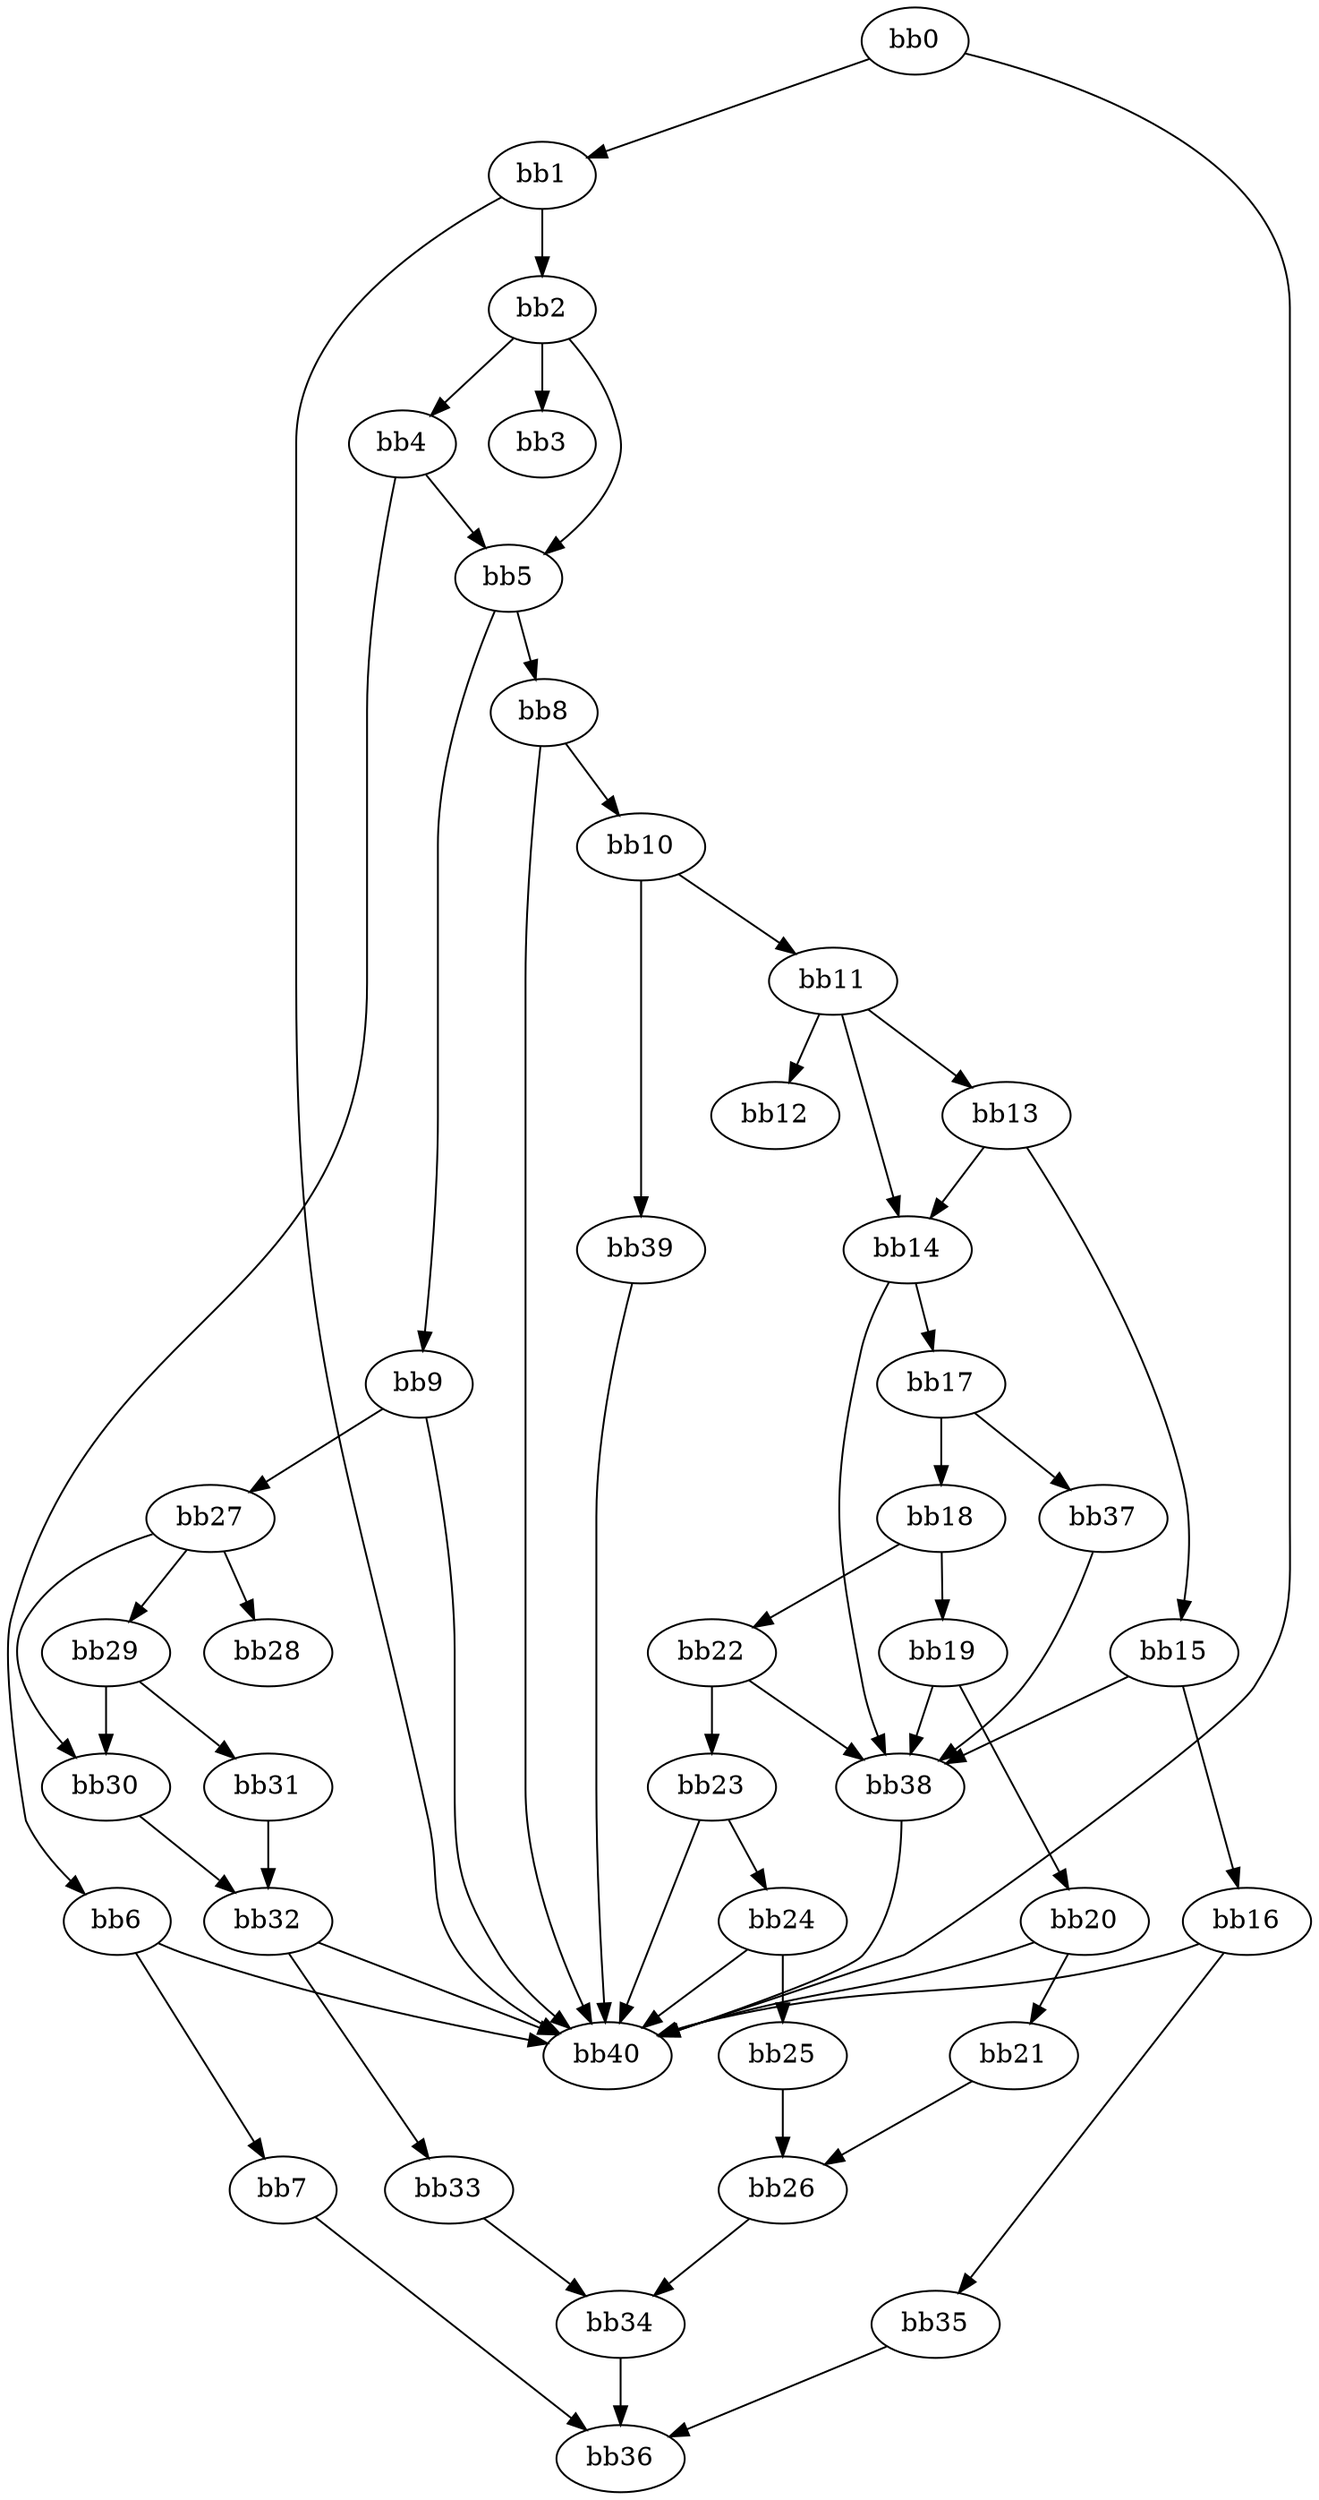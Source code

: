 digraph {
    0 [ label = "bb0\l" ]
    1 [ label = "bb1\l" ]
    2 [ label = "bb2\l" ]
    3 [ label = "bb3\l" ]
    4 [ label = "bb4\l" ]
    5 [ label = "bb5\l" ]
    6 [ label = "bb6\l" ]
    7 [ label = "bb7\l" ]
    8 [ label = "bb8\l" ]
    9 [ label = "bb9\l" ]
    10 [ label = "bb10\l" ]
    11 [ label = "bb11\l" ]
    12 [ label = "bb12\l" ]
    13 [ label = "bb13\l" ]
    14 [ label = "bb14\l" ]
    15 [ label = "bb15\l" ]
    16 [ label = "bb16\l" ]
    17 [ label = "bb17\l" ]
    18 [ label = "bb18\l" ]
    19 [ label = "bb19\l" ]
    20 [ label = "bb20\l" ]
    21 [ label = "bb21\l" ]
    22 [ label = "bb22\l" ]
    23 [ label = "bb23\l" ]
    24 [ label = "bb24\l" ]
    25 [ label = "bb25\l" ]
    26 [ label = "bb26\l" ]
    27 [ label = "bb27\l" ]
    28 [ label = "bb28\l" ]
    29 [ label = "bb29\l" ]
    30 [ label = "bb30\l" ]
    31 [ label = "bb31\l" ]
    32 [ label = "bb32\l" ]
    33 [ label = "bb33\l" ]
    34 [ label = "bb34\l" ]
    35 [ label = "bb35\l" ]
    36 [ label = "bb36\l" ]
    37 [ label = "bb37\l" ]
    38 [ label = "bb38\l" ]
    39 [ label = "bb39\l" ]
    40 [ label = "bb40\l" ]
    0 -> 1 [ ]
    0 -> 40 [ ]
    1 -> 2 [ ]
    1 -> 40 [ ]
    2 -> 3 [ ]
    2 -> 4 [ ]
    2 -> 5 [ ]
    4 -> 5 [ ]
    4 -> 6 [ ]
    5 -> 8 [ ]
    5 -> 9 [ ]
    6 -> 7 [ ]
    6 -> 40 [ ]
    7 -> 36 [ ]
    8 -> 10 [ ]
    8 -> 40 [ ]
    9 -> 27 [ ]
    9 -> 40 [ ]
    10 -> 11 [ ]
    10 -> 39 [ ]
    11 -> 12 [ ]
    11 -> 13 [ ]
    11 -> 14 [ ]
    13 -> 14 [ ]
    13 -> 15 [ ]
    14 -> 17 [ ]
    14 -> 38 [ ]
    15 -> 16 [ ]
    15 -> 38 [ ]
    16 -> 35 [ ]
    16 -> 40 [ ]
    17 -> 18 [ ]
    17 -> 37 [ ]
    18 -> 19 [ ]
    18 -> 22 [ ]
    19 -> 20 [ ]
    19 -> 38 [ ]
    20 -> 21 [ ]
    20 -> 40 [ ]
    21 -> 26 [ ]
    22 -> 23 [ ]
    22 -> 38 [ ]
    23 -> 24 [ ]
    23 -> 40 [ ]
    24 -> 25 [ ]
    24 -> 40 [ ]
    25 -> 26 [ ]
    26 -> 34 [ ]
    27 -> 28 [ ]
    27 -> 29 [ ]
    27 -> 30 [ ]
    29 -> 30 [ ]
    29 -> 31 [ ]
    30 -> 32 [ ]
    31 -> 32 [ ]
    32 -> 33 [ ]
    32 -> 40 [ ]
    33 -> 34 [ ]
    34 -> 36 [ ]
    35 -> 36 [ ]
    37 -> 38 [ ]
    38 -> 40 [ ]
    39 -> 40 [ ]
}

